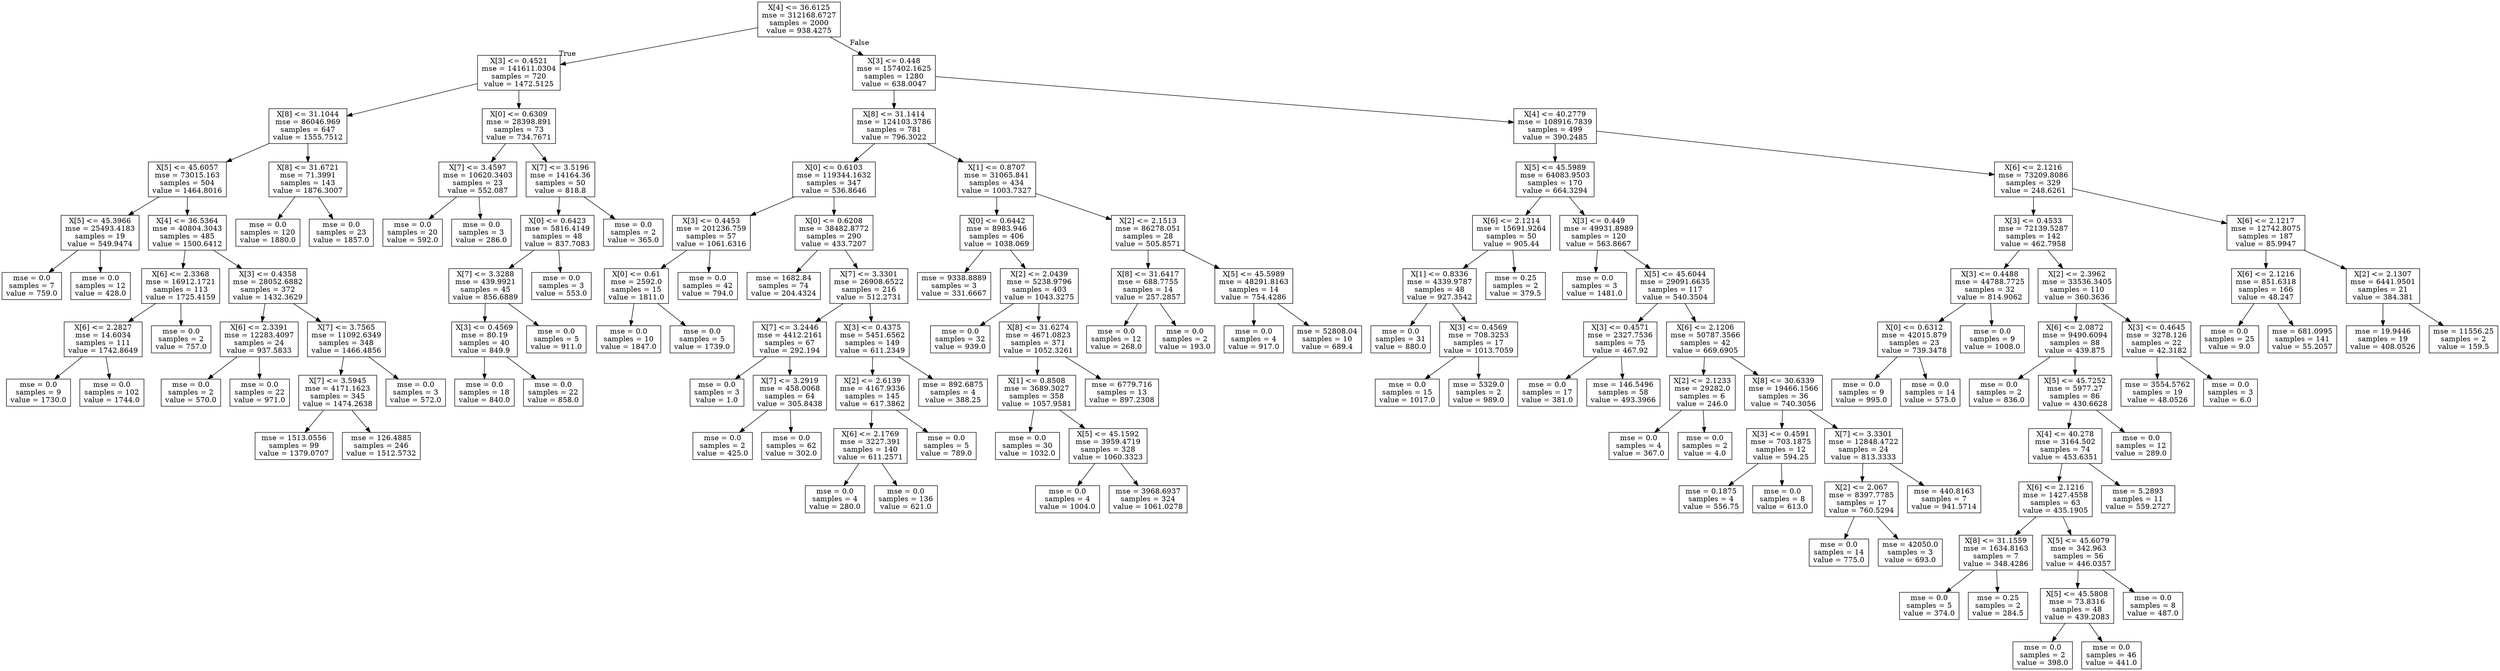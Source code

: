 digraph Tree {
node [shape=box] ;
0 [label="X[4] <= 36.6125\nmse = 312168.6727\nsamples = 2000\nvalue = 938.4275"] ;
1 [label="X[3] <= 0.4521\nmse = 141611.0304\nsamples = 720\nvalue = 1472.5125"] ;
0 -> 1 [labeldistance=2.5, labelangle=45, headlabel="True"] ;
2 [label="X[8] <= 31.1044\nmse = 86046.969\nsamples = 647\nvalue = 1555.7512"] ;
1 -> 2 ;
3 [label="X[5] <= 45.6057\nmse = 73015.163\nsamples = 504\nvalue = 1464.8016"] ;
2 -> 3 ;
4 [label="X[5] <= 45.3966\nmse = 25493.4183\nsamples = 19\nvalue = 549.9474"] ;
3 -> 4 ;
5 [label="mse = 0.0\nsamples = 7\nvalue = 759.0"] ;
4 -> 5 ;
6 [label="mse = 0.0\nsamples = 12\nvalue = 428.0"] ;
4 -> 6 ;
7 [label="X[4] <= 36.5364\nmse = 40804.3043\nsamples = 485\nvalue = 1500.6412"] ;
3 -> 7 ;
8 [label="X[6] <= 2.3368\nmse = 16912.1721\nsamples = 113\nvalue = 1725.4159"] ;
7 -> 8 ;
9 [label="X[6] <= 2.2827\nmse = 14.6034\nsamples = 111\nvalue = 1742.8649"] ;
8 -> 9 ;
10 [label="mse = 0.0\nsamples = 9\nvalue = 1730.0"] ;
9 -> 10 ;
11 [label="mse = 0.0\nsamples = 102\nvalue = 1744.0"] ;
9 -> 11 ;
12 [label="mse = 0.0\nsamples = 2\nvalue = 757.0"] ;
8 -> 12 ;
13 [label="X[3] <= 0.4358\nmse = 28052.6882\nsamples = 372\nvalue = 1432.3629"] ;
7 -> 13 ;
14 [label="X[6] <= 2.3391\nmse = 12283.4097\nsamples = 24\nvalue = 937.5833"] ;
13 -> 14 ;
15 [label="mse = 0.0\nsamples = 2\nvalue = 570.0"] ;
14 -> 15 ;
16 [label="mse = 0.0\nsamples = 22\nvalue = 971.0"] ;
14 -> 16 ;
17 [label="X[7] <= 3.7565\nmse = 11092.6349\nsamples = 348\nvalue = 1466.4856"] ;
13 -> 17 ;
18 [label="X[7] <= 3.5945\nmse = 4171.1623\nsamples = 345\nvalue = 1474.2638"] ;
17 -> 18 ;
19 [label="mse = 1513.0556\nsamples = 99\nvalue = 1379.0707"] ;
18 -> 19 ;
20 [label="mse = 126.4885\nsamples = 246\nvalue = 1512.5732"] ;
18 -> 20 ;
21 [label="mse = 0.0\nsamples = 3\nvalue = 572.0"] ;
17 -> 21 ;
22 [label="X[8] <= 31.6721\nmse = 71.3991\nsamples = 143\nvalue = 1876.3007"] ;
2 -> 22 ;
23 [label="mse = 0.0\nsamples = 120\nvalue = 1880.0"] ;
22 -> 23 ;
24 [label="mse = 0.0\nsamples = 23\nvalue = 1857.0"] ;
22 -> 24 ;
25 [label="X[0] <= 0.6309\nmse = 28398.891\nsamples = 73\nvalue = 734.7671"] ;
1 -> 25 ;
26 [label="X[7] <= 3.4597\nmse = 10620.3403\nsamples = 23\nvalue = 552.087"] ;
25 -> 26 ;
27 [label="mse = 0.0\nsamples = 20\nvalue = 592.0"] ;
26 -> 27 ;
28 [label="mse = 0.0\nsamples = 3\nvalue = 286.0"] ;
26 -> 28 ;
29 [label="X[7] <= 3.5196\nmse = 14164.36\nsamples = 50\nvalue = 818.8"] ;
25 -> 29 ;
30 [label="X[0] <= 0.6423\nmse = 5816.4149\nsamples = 48\nvalue = 837.7083"] ;
29 -> 30 ;
31 [label="X[7] <= 3.3288\nmse = 439.9921\nsamples = 45\nvalue = 856.6889"] ;
30 -> 31 ;
32 [label="X[3] <= 0.4569\nmse = 80.19\nsamples = 40\nvalue = 849.9"] ;
31 -> 32 ;
33 [label="mse = 0.0\nsamples = 18\nvalue = 840.0"] ;
32 -> 33 ;
34 [label="mse = 0.0\nsamples = 22\nvalue = 858.0"] ;
32 -> 34 ;
35 [label="mse = 0.0\nsamples = 5\nvalue = 911.0"] ;
31 -> 35 ;
36 [label="mse = 0.0\nsamples = 3\nvalue = 553.0"] ;
30 -> 36 ;
37 [label="mse = 0.0\nsamples = 2\nvalue = 365.0"] ;
29 -> 37 ;
38 [label="X[3] <= 0.448\nmse = 157402.1625\nsamples = 1280\nvalue = 638.0047"] ;
0 -> 38 [labeldistance=2.5, labelangle=-45, headlabel="False"] ;
39 [label="X[8] <= 31.1414\nmse = 124103.3786\nsamples = 781\nvalue = 796.3022"] ;
38 -> 39 ;
40 [label="X[0] <= 0.6103\nmse = 119344.1632\nsamples = 347\nvalue = 536.8646"] ;
39 -> 40 ;
41 [label="X[3] <= 0.4453\nmse = 201236.759\nsamples = 57\nvalue = 1061.6316"] ;
40 -> 41 ;
42 [label="X[0] <= 0.61\nmse = 2592.0\nsamples = 15\nvalue = 1811.0"] ;
41 -> 42 ;
43 [label="mse = 0.0\nsamples = 10\nvalue = 1847.0"] ;
42 -> 43 ;
44 [label="mse = 0.0\nsamples = 5\nvalue = 1739.0"] ;
42 -> 44 ;
45 [label="mse = 0.0\nsamples = 42\nvalue = 794.0"] ;
41 -> 45 ;
46 [label="X[0] <= 0.6208\nmse = 38482.8772\nsamples = 290\nvalue = 433.7207"] ;
40 -> 46 ;
47 [label="mse = 1682.84\nsamples = 74\nvalue = 204.4324"] ;
46 -> 47 ;
48 [label="X[7] <= 3.3301\nmse = 26908.6522\nsamples = 216\nvalue = 512.2731"] ;
46 -> 48 ;
49 [label="X[7] <= 3.2446\nmse = 4412.2161\nsamples = 67\nvalue = 292.194"] ;
48 -> 49 ;
50 [label="mse = 0.0\nsamples = 3\nvalue = 1.0"] ;
49 -> 50 ;
51 [label="X[7] <= 3.2919\nmse = 458.0068\nsamples = 64\nvalue = 305.8438"] ;
49 -> 51 ;
52 [label="mse = 0.0\nsamples = 2\nvalue = 425.0"] ;
51 -> 52 ;
53 [label="mse = 0.0\nsamples = 62\nvalue = 302.0"] ;
51 -> 53 ;
54 [label="X[3] <= 0.4375\nmse = 5451.6562\nsamples = 149\nvalue = 611.2349"] ;
48 -> 54 ;
55 [label="X[2] <= 2.6139\nmse = 4167.9336\nsamples = 145\nvalue = 617.3862"] ;
54 -> 55 ;
56 [label="X[6] <= 2.1769\nmse = 3227.391\nsamples = 140\nvalue = 611.2571"] ;
55 -> 56 ;
57 [label="mse = 0.0\nsamples = 4\nvalue = 280.0"] ;
56 -> 57 ;
58 [label="mse = 0.0\nsamples = 136\nvalue = 621.0"] ;
56 -> 58 ;
59 [label="mse = 0.0\nsamples = 5\nvalue = 789.0"] ;
55 -> 59 ;
60 [label="mse = 892.6875\nsamples = 4\nvalue = 388.25"] ;
54 -> 60 ;
61 [label="X[1] <= 0.8707\nmse = 31065.841\nsamples = 434\nvalue = 1003.7327"] ;
39 -> 61 ;
62 [label="X[0] <= 0.6442\nmse = 8983.946\nsamples = 406\nvalue = 1038.069"] ;
61 -> 62 ;
63 [label="mse = 9338.8889\nsamples = 3\nvalue = 331.6667"] ;
62 -> 63 ;
64 [label="X[2] <= 2.0439\nmse = 5238.9796\nsamples = 403\nvalue = 1043.3275"] ;
62 -> 64 ;
65 [label="mse = 0.0\nsamples = 32\nvalue = 939.0"] ;
64 -> 65 ;
66 [label="X[8] <= 31.6274\nmse = 4671.0823\nsamples = 371\nvalue = 1052.3261"] ;
64 -> 66 ;
67 [label="X[1] <= 0.8508\nmse = 3689.3027\nsamples = 358\nvalue = 1057.9581"] ;
66 -> 67 ;
68 [label="mse = 0.0\nsamples = 30\nvalue = 1032.0"] ;
67 -> 68 ;
69 [label="X[5] <= 45.1592\nmse = 3959.4719\nsamples = 328\nvalue = 1060.3323"] ;
67 -> 69 ;
70 [label="mse = 0.0\nsamples = 4\nvalue = 1004.0"] ;
69 -> 70 ;
71 [label="mse = 3968.6937\nsamples = 324\nvalue = 1061.0278"] ;
69 -> 71 ;
72 [label="mse = 6779.716\nsamples = 13\nvalue = 897.2308"] ;
66 -> 72 ;
73 [label="X[2] <= 2.1513\nmse = 86278.051\nsamples = 28\nvalue = 505.8571"] ;
61 -> 73 ;
74 [label="X[8] <= 31.6417\nmse = 688.7755\nsamples = 14\nvalue = 257.2857"] ;
73 -> 74 ;
75 [label="mse = 0.0\nsamples = 12\nvalue = 268.0"] ;
74 -> 75 ;
76 [label="mse = 0.0\nsamples = 2\nvalue = 193.0"] ;
74 -> 76 ;
77 [label="X[5] <= 45.5989\nmse = 48291.8163\nsamples = 14\nvalue = 754.4286"] ;
73 -> 77 ;
78 [label="mse = 0.0\nsamples = 4\nvalue = 917.0"] ;
77 -> 78 ;
79 [label="mse = 52808.04\nsamples = 10\nvalue = 689.4"] ;
77 -> 79 ;
80 [label="X[4] <= 40.2779\nmse = 108916.7839\nsamples = 499\nvalue = 390.2485"] ;
38 -> 80 ;
81 [label="X[5] <= 45.5989\nmse = 64083.9503\nsamples = 170\nvalue = 664.3294"] ;
80 -> 81 ;
82 [label="X[6] <= 2.1214\nmse = 15691.9264\nsamples = 50\nvalue = 905.44"] ;
81 -> 82 ;
83 [label="X[1] <= 0.8336\nmse = 4339.9787\nsamples = 48\nvalue = 927.3542"] ;
82 -> 83 ;
84 [label="mse = 0.0\nsamples = 31\nvalue = 880.0"] ;
83 -> 84 ;
85 [label="X[3] <= 0.4569\nmse = 708.3253\nsamples = 17\nvalue = 1013.7059"] ;
83 -> 85 ;
86 [label="mse = 0.0\nsamples = 15\nvalue = 1017.0"] ;
85 -> 86 ;
87 [label="mse = 5329.0\nsamples = 2\nvalue = 989.0"] ;
85 -> 87 ;
88 [label="mse = 0.25\nsamples = 2\nvalue = 379.5"] ;
82 -> 88 ;
89 [label="X[3] <= 0.449\nmse = 49931.8989\nsamples = 120\nvalue = 563.8667"] ;
81 -> 89 ;
90 [label="mse = 0.0\nsamples = 3\nvalue = 1481.0"] ;
89 -> 90 ;
91 [label="X[5] <= 45.6044\nmse = 29091.6635\nsamples = 117\nvalue = 540.3504"] ;
89 -> 91 ;
92 [label="X[3] <= 0.4571\nmse = 2327.7536\nsamples = 75\nvalue = 467.92"] ;
91 -> 92 ;
93 [label="mse = 0.0\nsamples = 17\nvalue = 381.0"] ;
92 -> 93 ;
94 [label="mse = 146.5496\nsamples = 58\nvalue = 493.3966"] ;
92 -> 94 ;
95 [label="X[6] <= 2.1206\nmse = 50787.3566\nsamples = 42\nvalue = 669.6905"] ;
91 -> 95 ;
96 [label="X[2] <= 2.1233\nmse = 29282.0\nsamples = 6\nvalue = 246.0"] ;
95 -> 96 ;
97 [label="mse = 0.0\nsamples = 4\nvalue = 367.0"] ;
96 -> 97 ;
98 [label="mse = 0.0\nsamples = 2\nvalue = 4.0"] ;
96 -> 98 ;
99 [label="X[8] <= 30.6339\nmse = 19466.1566\nsamples = 36\nvalue = 740.3056"] ;
95 -> 99 ;
100 [label="X[3] <= 0.4591\nmse = 703.1875\nsamples = 12\nvalue = 594.25"] ;
99 -> 100 ;
101 [label="mse = 0.1875\nsamples = 4\nvalue = 556.75"] ;
100 -> 101 ;
102 [label="mse = 0.0\nsamples = 8\nvalue = 613.0"] ;
100 -> 102 ;
103 [label="X[7] <= 3.3301\nmse = 12848.4722\nsamples = 24\nvalue = 813.3333"] ;
99 -> 103 ;
104 [label="X[2] <= 2.067\nmse = 8397.7785\nsamples = 17\nvalue = 760.5294"] ;
103 -> 104 ;
105 [label="mse = 0.0\nsamples = 14\nvalue = 775.0"] ;
104 -> 105 ;
106 [label="mse = 42050.0\nsamples = 3\nvalue = 693.0"] ;
104 -> 106 ;
107 [label="mse = 440.8163\nsamples = 7\nvalue = 941.5714"] ;
103 -> 107 ;
108 [label="X[6] <= 2.1216\nmse = 73209.8086\nsamples = 329\nvalue = 248.6261"] ;
80 -> 108 ;
109 [label="X[3] <= 0.4533\nmse = 72139.5287\nsamples = 142\nvalue = 462.7958"] ;
108 -> 109 ;
110 [label="X[3] <= 0.4488\nmse = 44788.7725\nsamples = 32\nvalue = 814.9062"] ;
109 -> 110 ;
111 [label="X[0] <= 0.6312\nmse = 42015.879\nsamples = 23\nvalue = 739.3478"] ;
110 -> 111 ;
112 [label="mse = 0.0\nsamples = 9\nvalue = 995.0"] ;
111 -> 112 ;
113 [label="mse = 0.0\nsamples = 14\nvalue = 575.0"] ;
111 -> 113 ;
114 [label="mse = 0.0\nsamples = 9\nvalue = 1008.0"] ;
110 -> 114 ;
115 [label="X[2] <= 2.3962\nmse = 33536.3405\nsamples = 110\nvalue = 360.3636"] ;
109 -> 115 ;
116 [label="X[6] <= 2.0872\nmse = 9490.6094\nsamples = 88\nvalue = 439.875"] ;
115 -> 116 ;
117 [label="mse = 0.0\nsamples = 2\nvalue = 836.0"] ;
116 -> 117 ;
118 [label="X[5] <= 45.7252\nmse = 5977.27\nsamples = 86\nvalue = 430.6628"] ;
116 -> 118 ;
119 [label="X[4] <= 40.278\nmse = 3164.502\nsamples = 74\nvalue = 453.6351"] ;
118 -> 119 ;
120 [label="X[6] <= 2.1216\nmse = 1427.4558\nsamples = 63\nvalue = 435.1905"] ;
119 -> 120 ;
121 [label="X[8] <= 31.1559\nmse = 1634.8163\nsamples = 7\nvalue = 348.4286"] ;
120 -> 121 ;
122 [label="mse = 0.0\nsamples = 5\nvalue = 374.0"] ;
121 -> 122 ;
123 [label="mse = 0.25\nsamples = 2\nvalue = 284.5"] ;
121 -> 123 ;
124 [label="X[5] <= 45.6079\nmse = 342.963\nsamples = 56\nvalue = 446.0357"] ;
120 -> 124 ;
125 [label="X[5] <= 45.5808\nmse = 73.8316\nsamples = 48\nvalue = 439.2083"] ;
124 -> 125 ;
126 [label="mse = 0.0\nsamples = 2\nvalue = 398.0"] ;
125 -> 126 ;
127 [label="mse = 0.0\nsamples = 46\nvalue = 441.0"] ;
125 -> 127 ;
128 [label="mse = 0.0\nsamples = 8\nvalue = 487.0"] ;
124 -> 128 ;
129 [label="mse = 5.2893\nsamples = 11\nvalue = 559.2727"] ;
119 -> 129 ;
130 [label="mse = 0.0\nsamples = 12\nvalue = 289.0"] ;
118 -> 130 ;
131 [label="X[3] <= 0.4645\nmse = 3278.126\nsamples = 22\nvalue = 42.3182"] ;
115 -> 131 ;
132 [label="mse = 3554.5762\nsamples = 19\nvalue = 48.0526"] ;
131 -> 132 ;
133 [label="mse = 0.0\nsamples = 3\nvalue = 6.0"] ;
131 -> 133 ;
134 [label="X[6] <= 2.1217\nmse = 12742.8075\nsamples = 187\nvalue = 85.9947"] ;
108 -> 134 ;
135 [label="X[6] <= 2.1216\nmse = 851.6318\nsamples = 166\nvalue = 48.247"] ;
134 -> 135 ;
136 [label="mse = 0.0\nsamples = 25\nvalue = 9.0"] ;
135 -> 136 ;
137 [label="mse = 681.0995\nsamples = 141\nvalue = 55.2057"] ;
135 -> 137 ;
138 [label="X[2] <= 2.1307\nmse = 6441.9501\nsamples = 21\nvalue = 384.381"] ;
134 -> 138 ;
139 [label="mse = 19.9446\nsamples = 19\nvalue = 408.0526"] ;
138 -> 139 ;
140 [label="mse = 11556.25\nsamples = 2\nvalue = 159.5"] ;
138 -> 140 ;
}